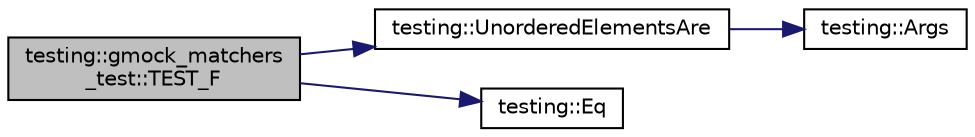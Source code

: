 digraph "testing::gmock_matchers_test::TEST_F"
{
  edge [fontname="Helvetica",fontsize="10",labelfontname="Helvetica",labelfontsize="10"];
  node [fontname="Helvetica",fontsize="10",shape=record];
  rankdir="LR";
  Node2341 [label="testing::gmock_matchers\l_test::TEST_F",height=0.2,width=0.4,color="black", fillcolor="grey75", style="filled", fontcolor="black"];
  Node2341 -> Node2342 [color="midnightblue",fontsize="10",style="solid",fontname="Helvetica"];
  Node2342 [label="testing::UnorderedElementsAre",height=0.2,width=0.4,color="black", fillcolor="white", style="filled",URL="$d0/d75/namespacetesting.html#a8622c12aadfa0e60f7d68683eeb21115"];
  Node2342 -> Node2343 [color="midnightblue",fontsize="10",style="solid",fontname="Helvetica"];
  Node2343 [label="testing::Args",height=0.2,width=0.4,color="black", fillcolor="white", style="filled",URL="$d0/d75/namespacetesting.html#aaca153f67b689b8b9d5b8c67ecf8cee4"];
  Node2341 -> Node2344 [color="midnightblue",fontsize="10",style="solid",fontname="Helvetica"];
  Node2344 [label="testing::Eq",height=0.2,width=0.4,color="black", fillcolor="white", style="filled",URL="$d0/d75/namespacetesting.html#a0cb8ba7eae844c871eccb29e7c81635f"];
}
